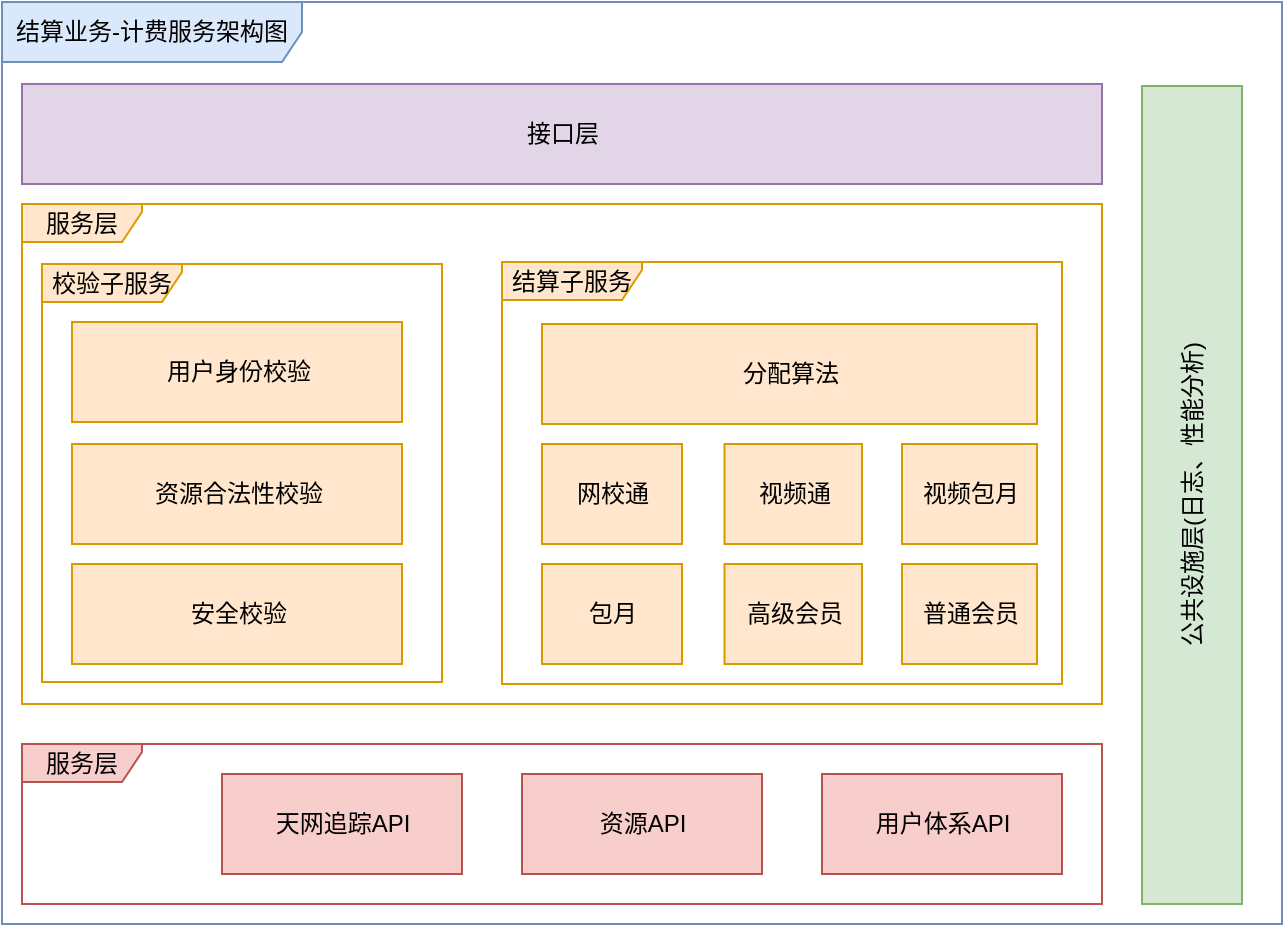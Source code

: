 <mxfile version="14.4.3" type="github">
  <diagram id="6I0OCvxSQrVGMHxT2VVA" name="Page-1">
    <mxGraphModel dx="2272" dy="706" grid="1" gridSize="10" guides="1" tooltips="1" connect="1" arrows="1" fold="1" page="1" pageScale="1" pageWidth="850" pageHeight="1100" math="0" shadow="0">
      <root>
        <mxCell id="0" />
        <mxCell id="1" parent="0" />
        <mxCell id="I675UHcyZapkbZYY3n_P-3" value="结算业务-计费服务架构图" style="shape=umlFrame;whiteSpace=wrap;html=1;width=150;height=30;fillColor=#dae8fc;strokeColor=#6c8ebf;" parent="1" vertex="1">
          <mxGeometry x="-770" y="50" width="640" height="461" as="geometry" />
        </mxCell>
        <mxCell id="I675UHcyZapkbZYY3n_P-4" value="接口层" style="html=1;fillColor=#e1d5e7;strokeColor=#9673a6;" parent="1" vertex="1">
          <mxGeometry x="-760" y="91" width="540" height="50" as="geometry" />
        </mxCell>
        <mxCell id="I675UHcyZapkbZYY3n_P-5" value="公共设施层(日志、性能分析)" style="html=1;direction=south;horizontal=0;verticalAlign=middle;fillColor=#d5e8d4;strokeColor=#82b366;" parent="1" vertex="1">
          <mxGeometry x="-200" y="92" width="50" height="409" as="geometry" />
        </mxCell>
        <mxCell id="I675UHcyZapkbZYY3n_P-6" value="服务层" style="shape=umlFrame;whiteSpace=wrap;html=1;fillColor=#ffe6cc;strokeColor=#d79b00;width=60;height=19;" parent="1" vertex="1">
          <mxGeometry x="-760" y="151" width="540" height="250" as="geometry" />
        </mxCell>
        <mxCell id="I675UHcyZapkbZYY3n_P-7" value="服务层" style="shape=umlFrame;whiteSpace=wrap;html=1;fillColor=#f8cecc;strokeColor=#b85450;width=60;height=19;" parent="1" vertex="1">
          <mxGeometry x="-760" y="421" width="540" height="80" as="geometry" />
        </mxCell>
        <mxCell id="I675UHcyZapkbZYY3n_P-8" value="天网追踪API" style="html=1;fillColor=#f8cecc;strokeColor=#b85450;" parent="1" vertex="1">
          <mxGeometry x="-660" y="436" width="120" height="50" as="geometry" />
        </mxCell>
        <mxCell id="I675UHcyZapkbZYY3n_P-9" value="资源API" style="html=1;fillColor=#f8cecc;strokeColor=#b85450;" parent="1" vertex="1">
          <mxGeometry x="-510" y="436" width="120" height="50" as="geometry" />
        </mxCell>
        <mxCell id="I675UHcyZapkbZYY3n_P-10" value="用户体系API" style="html=1;fillColor=#f8cecc;strokeColor=#b85450;" parent="1" vertex="1">
          <mxGeometry x="-360" y="436" width="120" height="50" as="geometry" />
        </mxCell>
        <mxCell id="I675UHcyZapkbZYY3n_P-11" value="校验子服务" style="shape=umlFrame;whiteSpace=wrap;html=1;width=70;height=19;fillColor=#ffe6cc;strokeColor=#d79b00;" parent="1" vertex="1">
          <mxGeometry x="-750" y="181" width="200" height="209" as="geometry" />
        </mxCell>
        <mxCell id="I675UHcyZapkbZYY3n_P-12" value="结算子服务" style="shape=umlFrame;whiteSpace=wrap;html=1;width=70;height=19;fillColor=#ffe6cc;strokeColor=#d79b00;" parent="1" vertex="1">
          <mxGeometry x="-520" y="180" width="280" height="211" as="geometry" />
        </mxCell>
        <mxCell id="I675UHcyZapkbZYY3n_P-13" value="用户身份校验" style="html=1;fillColor=#ffe6cc;strokeColor=#d79b00;" parent="1" vertex="1">
          <mxGeometry x="-735" y="210" width="165" height="50" as="geometry" />
        </mxCell>
        <mxCell id="I675UHcyZapkbZYY3n_P-14" value="资源合法性校验" style="html=1;fillColor=#ffe6cc;strokeColor=#d79b00;" parent="1" vertex="1">
          <mxGeometry x="-735" y="271" width="165" height="50" as="geometry" />
        </mxCell>
        <mxCell id="I675UHcyZapkbZYY3n_P-15" value="安全校验" style="html=1;fillColor=#ffe6cc;strokeColor=#d79b00;" parent="1" vertex="1">
          <mxGeometry x="-735" y="331" width="165" height="50" as="geometry" />
        </mxCell>
        <mxCell id="I675UHcyZapkbZYY3n_P-16" value="分配算法" style="html=1;fillColor=#ffe6cc;strokeColor=#d79b00;" parent="1" vertex="1">
          <mxGeometry x="-500" y="211" width="247.5" height="50" as="geometry" />
        </mxCell>
        <mxCell id="I675UHcyZapkbZYY3n_P-17" value="网校通" style="html=1;fillColor=#ffe6cc;strokeColor=#d79b00;" parent="1" vertex="1">
          <mxGeometry x="-500" y="271" width="70" height="50" as="geometry" />
        </mxCell>
        <mxCell id="I675UHcyZapkbZYY3n_P-19" value="视频通" style="html=1;fillColor=#ffe6cc;strokeColor=#d79b00;" parent="1" vertex="1">
          <mxGeometry x="-408.75" y="271" width="68.75" height="50" as="geometry" />
        </mxCell>
        <mxCell id="I675UHcyZapkbZYY3n_P-20" value="视频包月" style="html=1;fillColor=#ffe6cc;strokeColor=#d79b00;" parent="1" vertex="1">
          <mxGeometry x="-320" y="271" width="67.5" height="50" as="geometry" />
        </mxCell>
        <mxCell id="I675UHcyZapkbZYY3n_P-21" value="高级会员" style="html=1;fillColor=#ffe6cc;strokeColor=#d79b00;" parent="1" vertex="1">
          <mxGeometry x="-408.75" y="331" width="68.75" height="50" as="geometry" />
        </mxCell>
        <mxCell id="I675UHcyZapkbZYY3n_P-23" value="普通会员" style="html=1;fillColor=#ffe6cc;strokeColor=#d79b00;" parent="1" vertex="1">
          <mxGeometry x="-320" y="331" width="67.5" height="50" as="geometry" />
        </mxCell>
        <mxCell id="I675UHcyZapkbZYY3n_P-24" value="包月" style="html=1;fillColor=#ffe6cc;strokeColor=#d79b00;" parent="1" vertex="1">
          <mxGeometry x="-500" y="331" width="70" height="50" as="geometry" />
        </mxCell>
      </root>
    </mxGraphModel>
  </diagram>
</mxfile>
